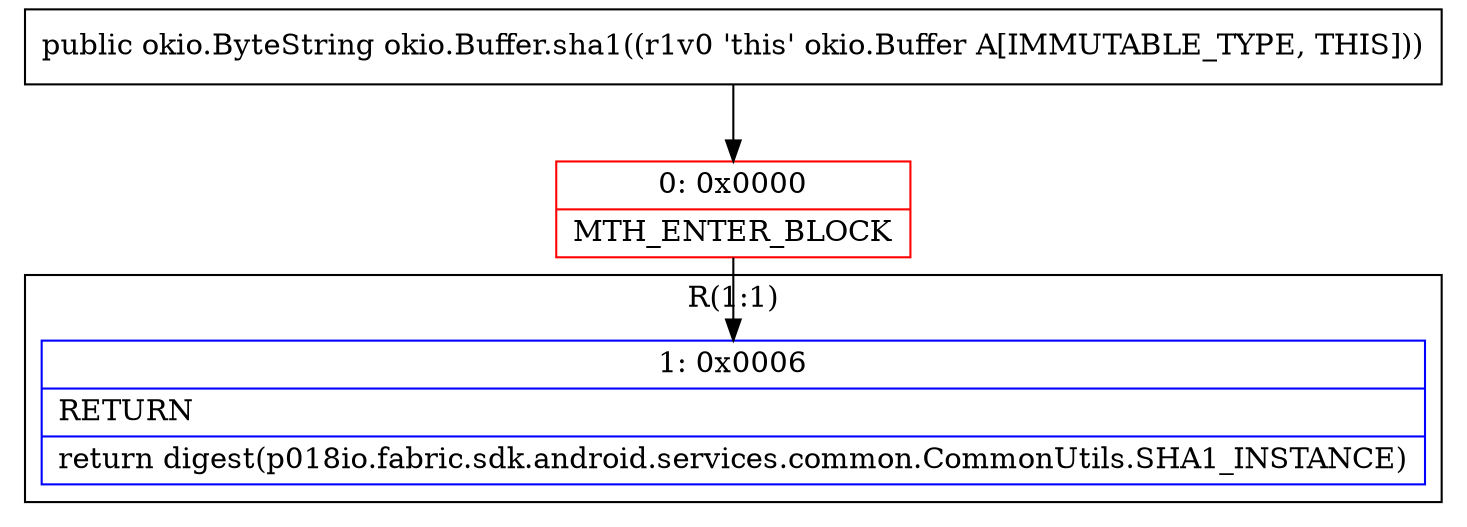 digraph "CFG forokio.Buffer.sha1()Lokio\/ByteString;" {
subgraph cluster_Region_1191798131 {
label = "R(1:1)";
node [shape=record,color=blue];
Node_1 [shape=record,label="{1\:\ 0x0006|RETURN\l|return digest(p018io.fabric.sdk.android.services.common.CommonUtils.SHA1_INSTANCE)\l}"];
}
Node_0 [shape=record,color=red,label="{0\:\ 0x0000|MTH_ENTER_BLOCK\l}"];
MethodNode[shape=record,label="{public okio.ByteString okio.Buffer.sha1((r1v0 'this' okio.Buffer A[IMMUTABLE_TYPE, THIS])) }"];
MethodNode -> Node_0;
Node_0 -> Node_1;
}

